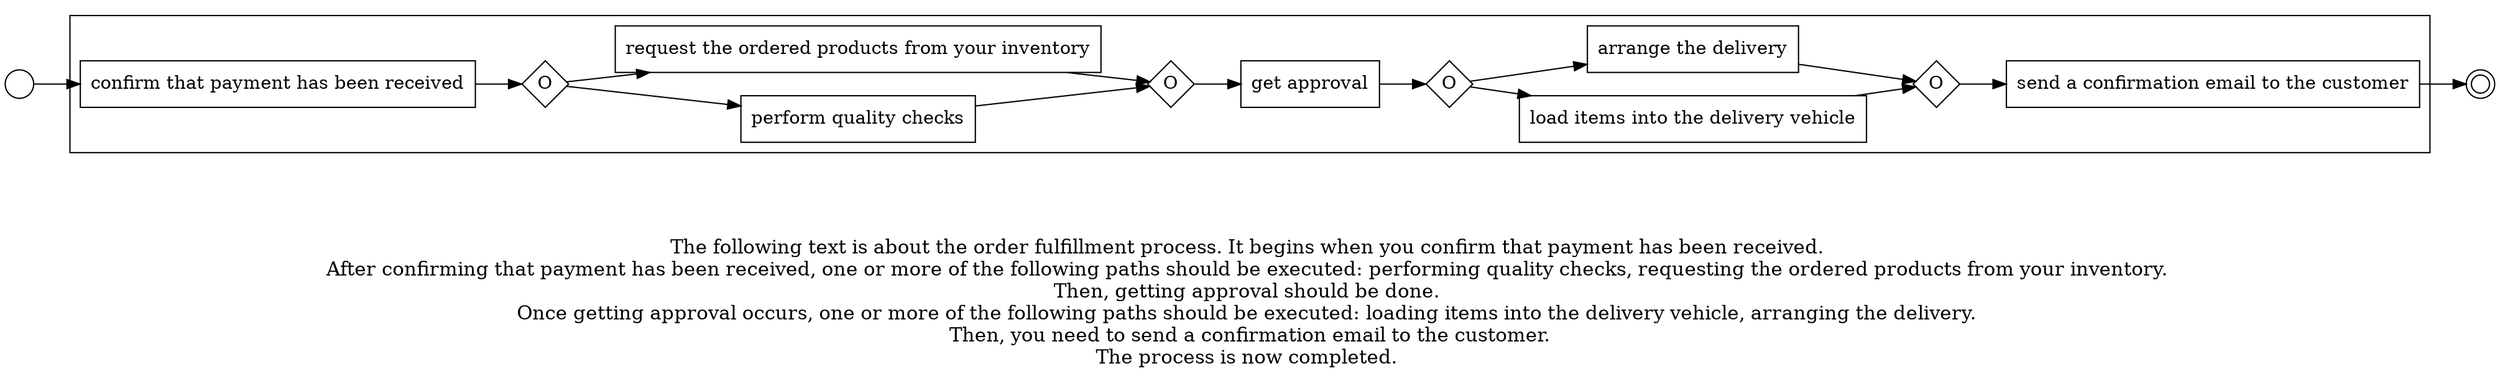 digraph order_fulfillment_process_89 {
	graph [rankdir=LR]
	START_NODE [label="" shape=circle width=0.3]
	subgraph CLUSTER_0 {
		"confirm that payment has been received" [shape=box]
		"OR_SPLIT--2. Retrieving products from your inventory_WPSS" [label=O fixedsize=true shape=diamond width=0.5]
		"confirm that payment has been received" -> "OR_SPLIT--2. Retrieving products from your inventory_WPSS"
		"perform quality checks" [shape=box]
		"OR_SPLIT--2. Retrieving products from your inventory_WPSS" -> "perform quality checks"
		"request the ordered products from your inventory" [shape=box]
		"OR_SPLIT--2. Retrieving products from your inventory_WPSS" -> "request the ordered products from your inventory"
		"OR_JOIN--2. Retrieving products from your inventory_WPSS" [label=O fixedsize=true shape=diamond width=0.5]
		"perform quality checks" -> "OR_JOIN--2. Retrieving products from your inventory_WPSS"
		"request the ordered products from your inventory" -> "OR_JOIN--2. Retrieving products from your inventory_WPSS"
		"get approval" [shape=box]
		"OR_JOIN--2. Retrieving products from your inventory_WPSS" -> "get approval"
		"OR_SPLIT--4. Dispatching the products_FIMM" [label=O fixedsize=true shape=diamond width=0.5]
		"get approval" -> "OR_SPLIT--4. Dispatching the products_FIMM"
		"load items into the delivery vehicle" [shape=box]
		"OR_SPLIT--4. Dispatching the products_FIMM" -> "load items into the delivery vehicle"
		"arrange the delivery" [shape=box]
		"OR_SPLIT--4. Dispatching the products_FIMM" -> "arrange the delivery"
		"OR_JOIN--4. Dispatching the products_FIMM" [label=O fixedsize=true shape=diamond width=0.5]
		"load items into the delivery vehicle" -> "OR_JOIN--4. Dispatching the products_FIMM"
		"arrange the delivery" -> "OR_JOIN--4. Dispatching the products_FIMM"
		"send a confirmation email to the customer" [shape=box]
		"OR_JOIN--4. Dispatching the products_FIMM" -> "send a confirmation email to the customer"
	}
	START_NODE -> "confirm that payment has been received"
	END_NODE [label="" shape=doublecircle width=0.2]
	"send a confirmation email to the customer" -> END_NODE
	fontsize=15 label="\n\n
The following text is about the order fulfillment process. It begins when you confirm that payment has been received. 
After confirming that payment has been received, one or more of the following paths should be executed: performing quality checks, requesting the ordered products from your inventory. 
Then, getting approval should be done. 
Once getting approval occurs, one or more of the following paths should be executed: loading items into the delivery vehicle, arranging the delivery. 
Then, you need to send a confirmation email to the customer.
The process is now completed. 
"
}
